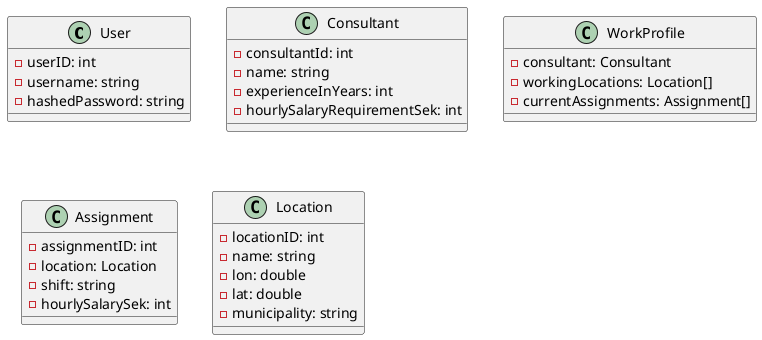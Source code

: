 @startuml
class User {
  - userID: int
  - username: string
  - hashedPassword: string
}

class Consultant {
  - consultantId: int
  - name: string
  - experienceInYears: int
  - hourlySalaryRequirementSek: int
}

class WorkProfile {
  - consultant: Consultant
  - workingLocations: Location[]
  - currentAssignments: Assignment[]
}

class Assignment {
  - assignmentID: int
  - location: Location
  - shift: string
  - hourlySalarySek: int
}

class Location {
  - locationID: int
  - name: string
  - lon: double
  - lat: double
  - municipality: string
}
@enduml